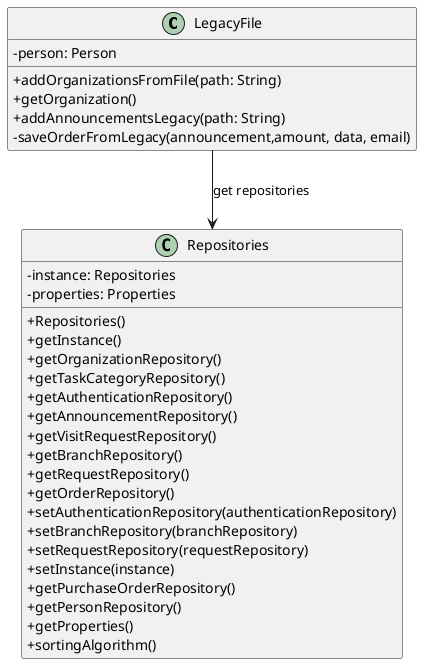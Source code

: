 @startuml

skinparam packageStyle rectangle
skinparam shadowing false
skinparam linetype polyline


skinparam classAttributeIconSize 0

class LegacyFile{

 - person: Person
 + addOrganizationsFromFile(path: String)
 + getOrganization()
 + addAnnouncementsLegacy(path: String)
 - saveOrderFromLegacy(announcement,amount, data, email)
}

class Repositories {
   - instance: Repositories
    - properties: Properties

    + Repositories()
    + getInstance()
    + getOrganizationRepository()
    + getTaskCategoryRepository()
    + getAuthenticationRepository()
    + getAnnouncementRepository()
    + getVisitRequestRepository()
    + getBranchRepository()
    + getRequestRepository()
    + getOrderRepository()
    + setAuthenticationRepository(authenticationRepository)
    + setBranchRepository(branchRepository)
    + setRequestRepository(requestRepository)
    + setInstance(instance)
    + getPurchaseOrderRepository()
    + getPersonRepository()
    + getProperties()
    + sortingAlgorithm()
}

LegacyFile --> Repositories: get repositories
@enduml